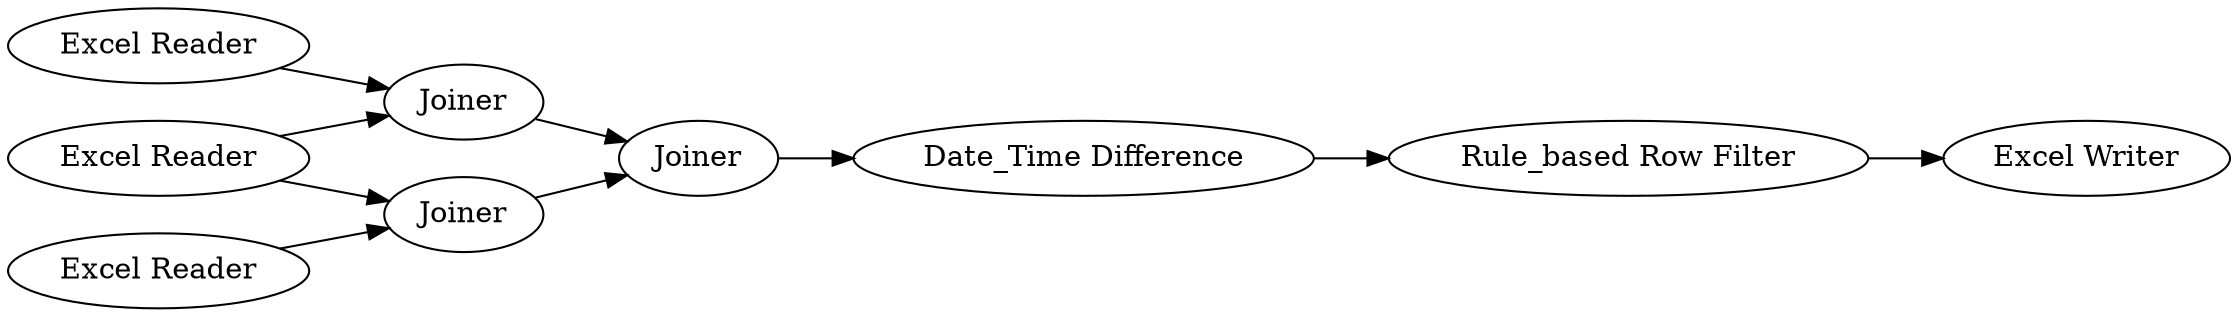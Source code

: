 digraph {
	12 -> 13
	13 -> 14
	9 -> 12
	5 -> 10
	4 -> 9
	14 -> 15
	6 -> 9
	10 -> 12
	4 -> 10
	5 [label="Excel Reader"]
	14 [label="Rule_based Row Filter"]
	13 [label="Date_Time Difference"]
	9 [label=Joiner]
	4 [label="Excel Reader"]
	6 [label="Excel Reader"]
	15 [label="Excel Writer"]
	12 [label=Joiner]
	10 [label=Joiner]
	rankdir=LR
}
